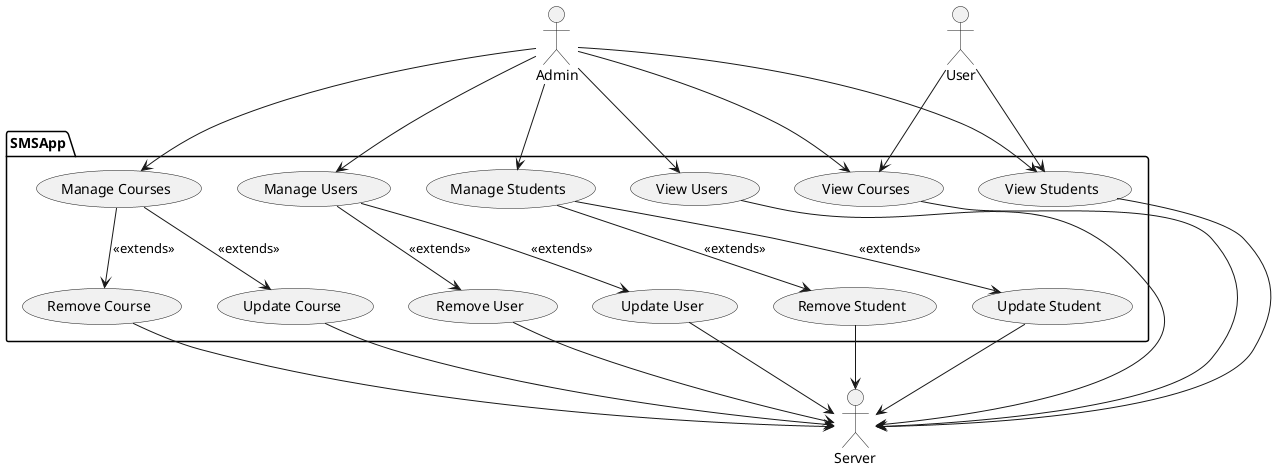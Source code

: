 @startuml


package SMSApp {
  usecase "View Students" as GetStudents
  usecase "Manage Students" as ManageStudent
  usecase "View Courses" as GetCourses
  usecase "Manage Courses" as ManageCourse
  usecase "View Users" as GetUsers
  usecase "Manage Users" as ManageUser
  usecase "Remove Student" as RemoveStudent
  usecase "Remove Course" as RemoveCourse
  usecase "Remove User" as RemoveUser
  usecase "Update Student" as UpdateStudent
  usecase "Update Course" as UpdateCourse
  usecase "Update User" as UpdateUser
}

:User: --> GetStudents
:User: --> GetCourses

:Admin: --> ManageStudent
:Admin: --> ManageCourse
:Admin: --> GetUsers
:Admin: --> ManageUser
:Admin: --> GetStudents
:Admin: --> GetCourses

ManageStudent --> RemoveStudent : <<extends>>
ManageStudent --> UpdateStudent : <<extends>>
ManageCourse --> RemoveCourse : <<extends>>
ManageCourse --> UpdateCourse : <<extends>>
ManageUser --> RemoveUser : <<extends>>
ManageUser --> UpdateUser : <<extends>>

GetStudents --> Server
GetCourses --> Server
GetUsers --> Server
UpdateStudent --> Server
UpdateCourse --> Server
UpdateUser --> Server
RemoveStudent --> Server
RemoveCourse --> Server
RemoveUser --> Server

@enduml
